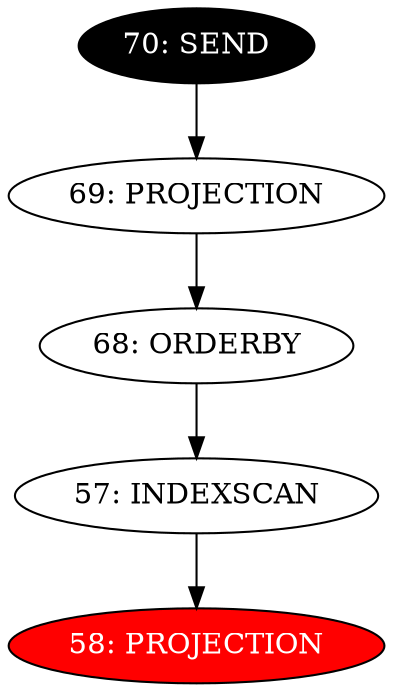 digraph name {
57 [label="57: INDEXSCAN" ];
57 -> 58;
58 [label="58: PROJECTION" fontcolor="white" style="filled" fillcolor="red"];
68 [label="68: ORDERBY" ];
68 -> 57;
69 [label="69: PROJECTION" ];
69 -> 68;
70 [label="70: SEND" fontcolor="white" style="filled" fillcolor="black"];
70 -> 69;

}

